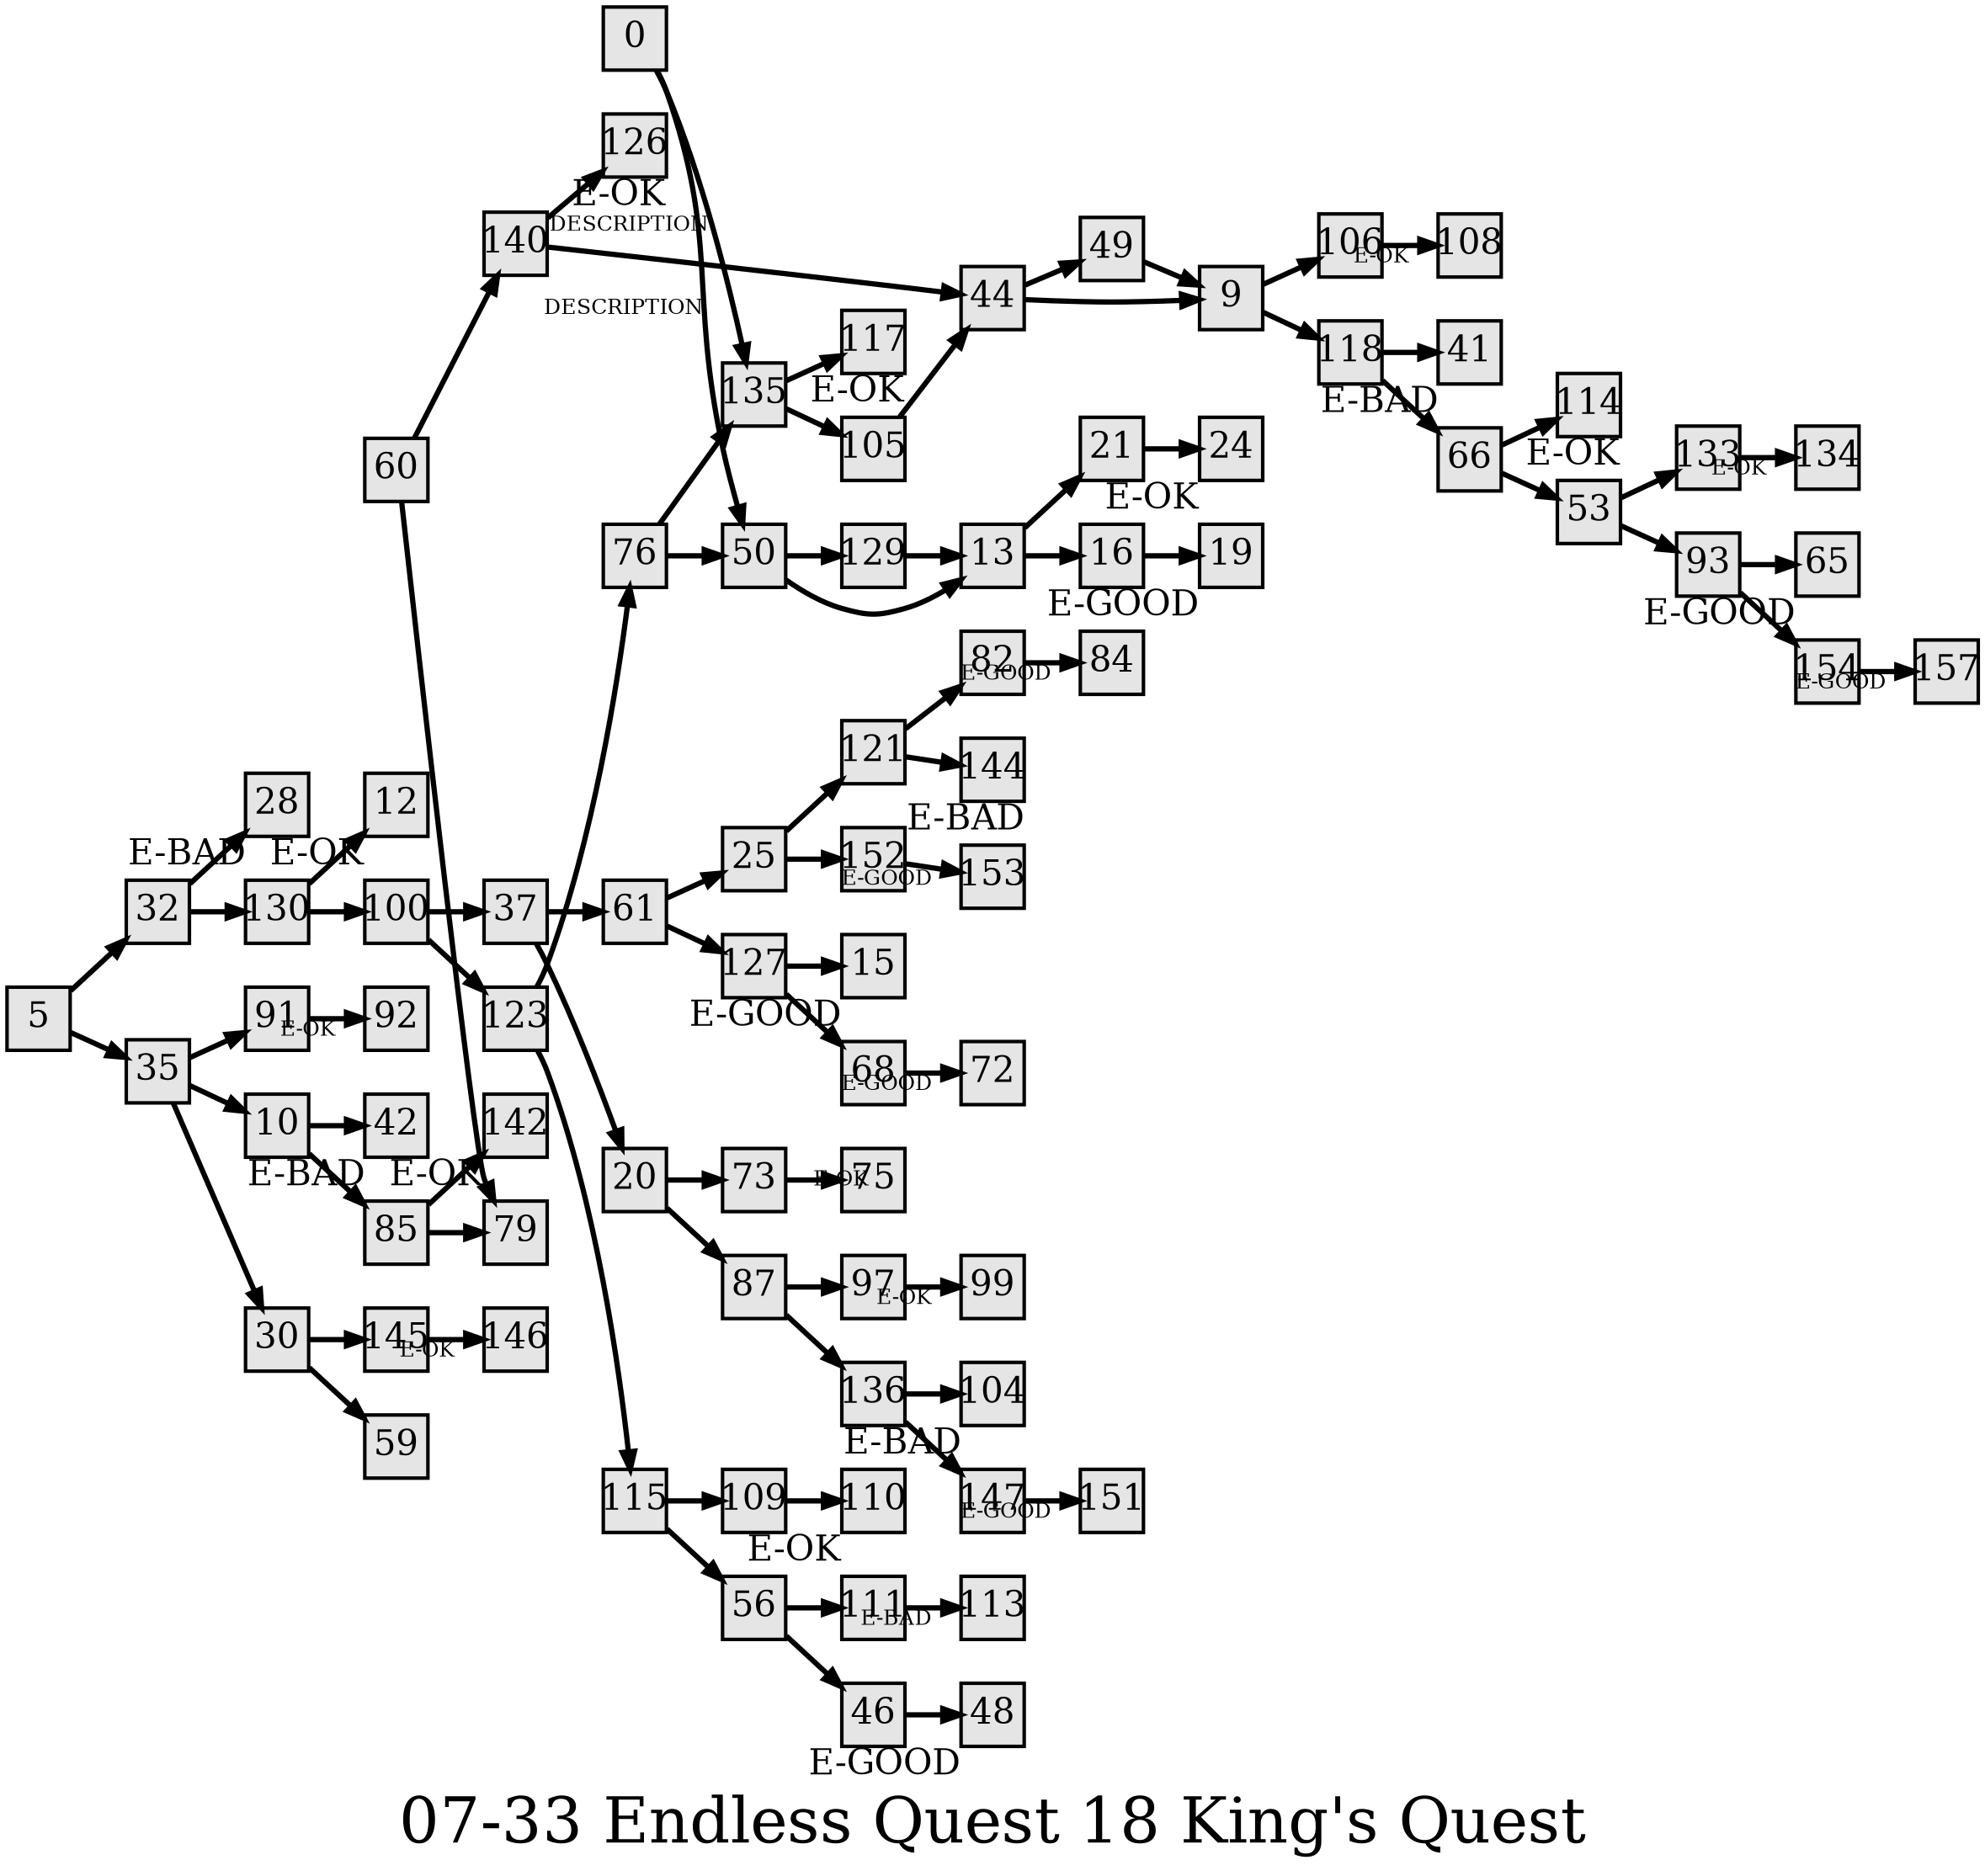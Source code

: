 digraph g{
  graph [ label="07-33 Endless Quest 18 King's Quest" rankdir=LR, ordering=out, fontsize=36, nodesep="0.35", ranksep="0.45"];
  node  [shape=rect, penwidth=2, fontsize=20, style=filled, fillcolor=grey90, margin="0,0", labelfloat=true, regular=true, fixedsize=true];
  edge  [labelfloat=true, penwidth=3, fontsize=12];
  // ---;
  // group  : Katz;
  // id     :;
  // gbid   :;
  // series :;
  // title  :;
  // author :;
  // credit:;
  // - name : Juliet Way-Henthorne;
  // role : encoder;
  // date : 2017-09-11;
  // - name : Jeremy Douglass;
  // role : editor;
  // date : 2017-10-19;
  // render:;
  // - name   : ?;
  // styles : ?;
  // engine : dot;
  // comment: >;
  
  // ---;
  
  // From | To | Label;
  
  0 -> 135	[ xlabel="DESCRIPTION" ];
  0 -> 50	[ xlabel="DESCRIPTION" ];
  5 -> 32;
  5 -> 35;
  9 -> 106;
  9 -> 118;
  10 -> 42;
  10 -> 85;
  12	[ xlabel="E-OK" ];
  13 -> 21;
  13 -> 16;
  15	[ xlabel="E-GOOD" ];
  16 -> 19;
  19	[ xlabel="E-GOOD" ];
  20 -> 73;
  20 -> 87;
  21 -> 24;
  24	[ xlabel="E-OK" ];
  25 -> 121;
  25 -> 152;
  28	[ xlabel="E-BAD" ];
  30 -> 145;
  30 -> 59;
  32 -> 28;
  32 -> 130;
  35 -> 91;
  35 -> 10;
  35 -> 30;
  37 -> 61;
  37 -> 20;
  41	[ xlabel="E-BAD" ];
  42	[ xlabel="E-BAD" ];
  44 -> 49;
  44 -> 9;
  46 -> 48;
  48	[ xlabel="E-GOOD" ];
  49 -> 9;
  50 -> 129;
  50 -> 13;
  53 -> 133;
  53 -> 93;
  56 -> 111;
  56 -> 46;
  60 -> 140;
  60 -> 79;
  61 -> 25;
  61 -> 127;
  65	[ xlabel="E-GOOD" ];
  66 -> 114;
  66 -> 53;
  68 -> 72	[ xlabel="E-GOOD" ];
  73 -> 75	[ xlabel="E-OK" ];
  76 -> 135;
  76 -> 50;
  82 -> 84	[ xlabel="E-GOOD" ];
  85 -> 142;
  85 -> 79;
  87 -> 97;
  87 -> 136;
  91 -> 92	[ xlabel="E-OK" ];
  93 -> 65;
  93 -> 154;
  97 -> 99	[ xlabel="E-OK" ];
  100 -> 37;
  100 -> 123;
  104	[ xlabel="E-BAD" ];
  105 -> 44;
  106 -> 108	[ xlabel="E-OK" ];
  109 -> 110;
  110	[ xlabel="E-OK" ];
  111 -> 113	[ xlabel="E-BAD" ];
  114	[ xlabel="E-OK" ];
  115 -> 109;
  115 -> 56;
  117	[ xlabel="E-OK" ];
  118 -> 41;
  118 -> 66;
  121 -> 82;
  121 -> 144;
  123 -> 76;
  123 -> 115;
  126	[ xlabel="E-OK" ];
  127 -> 15;
  127 -> 68;
  129 -> 13;
  130 -> 12;
  130 -> 100;
  133 -> 134	[ xlabel="E-OK" ];
  135 -> 117;
  135 -> 105;
  136 -> 104;
  136 -> 147;
  140 -> 126;
  140 -> 44;
  142	[ xlabel="E-OK" ];
  144	[ xlabel="E-BAD" ];
  145 -> 146	[ xlabel="E-OK" ];
  147 -> 151	[ xlabel="E-GOOD" ];
  152 -> 153	[ xlabel="E-GOOD" ];
  154 -> 157	[ xlabel="E-GOOD" ];
}

